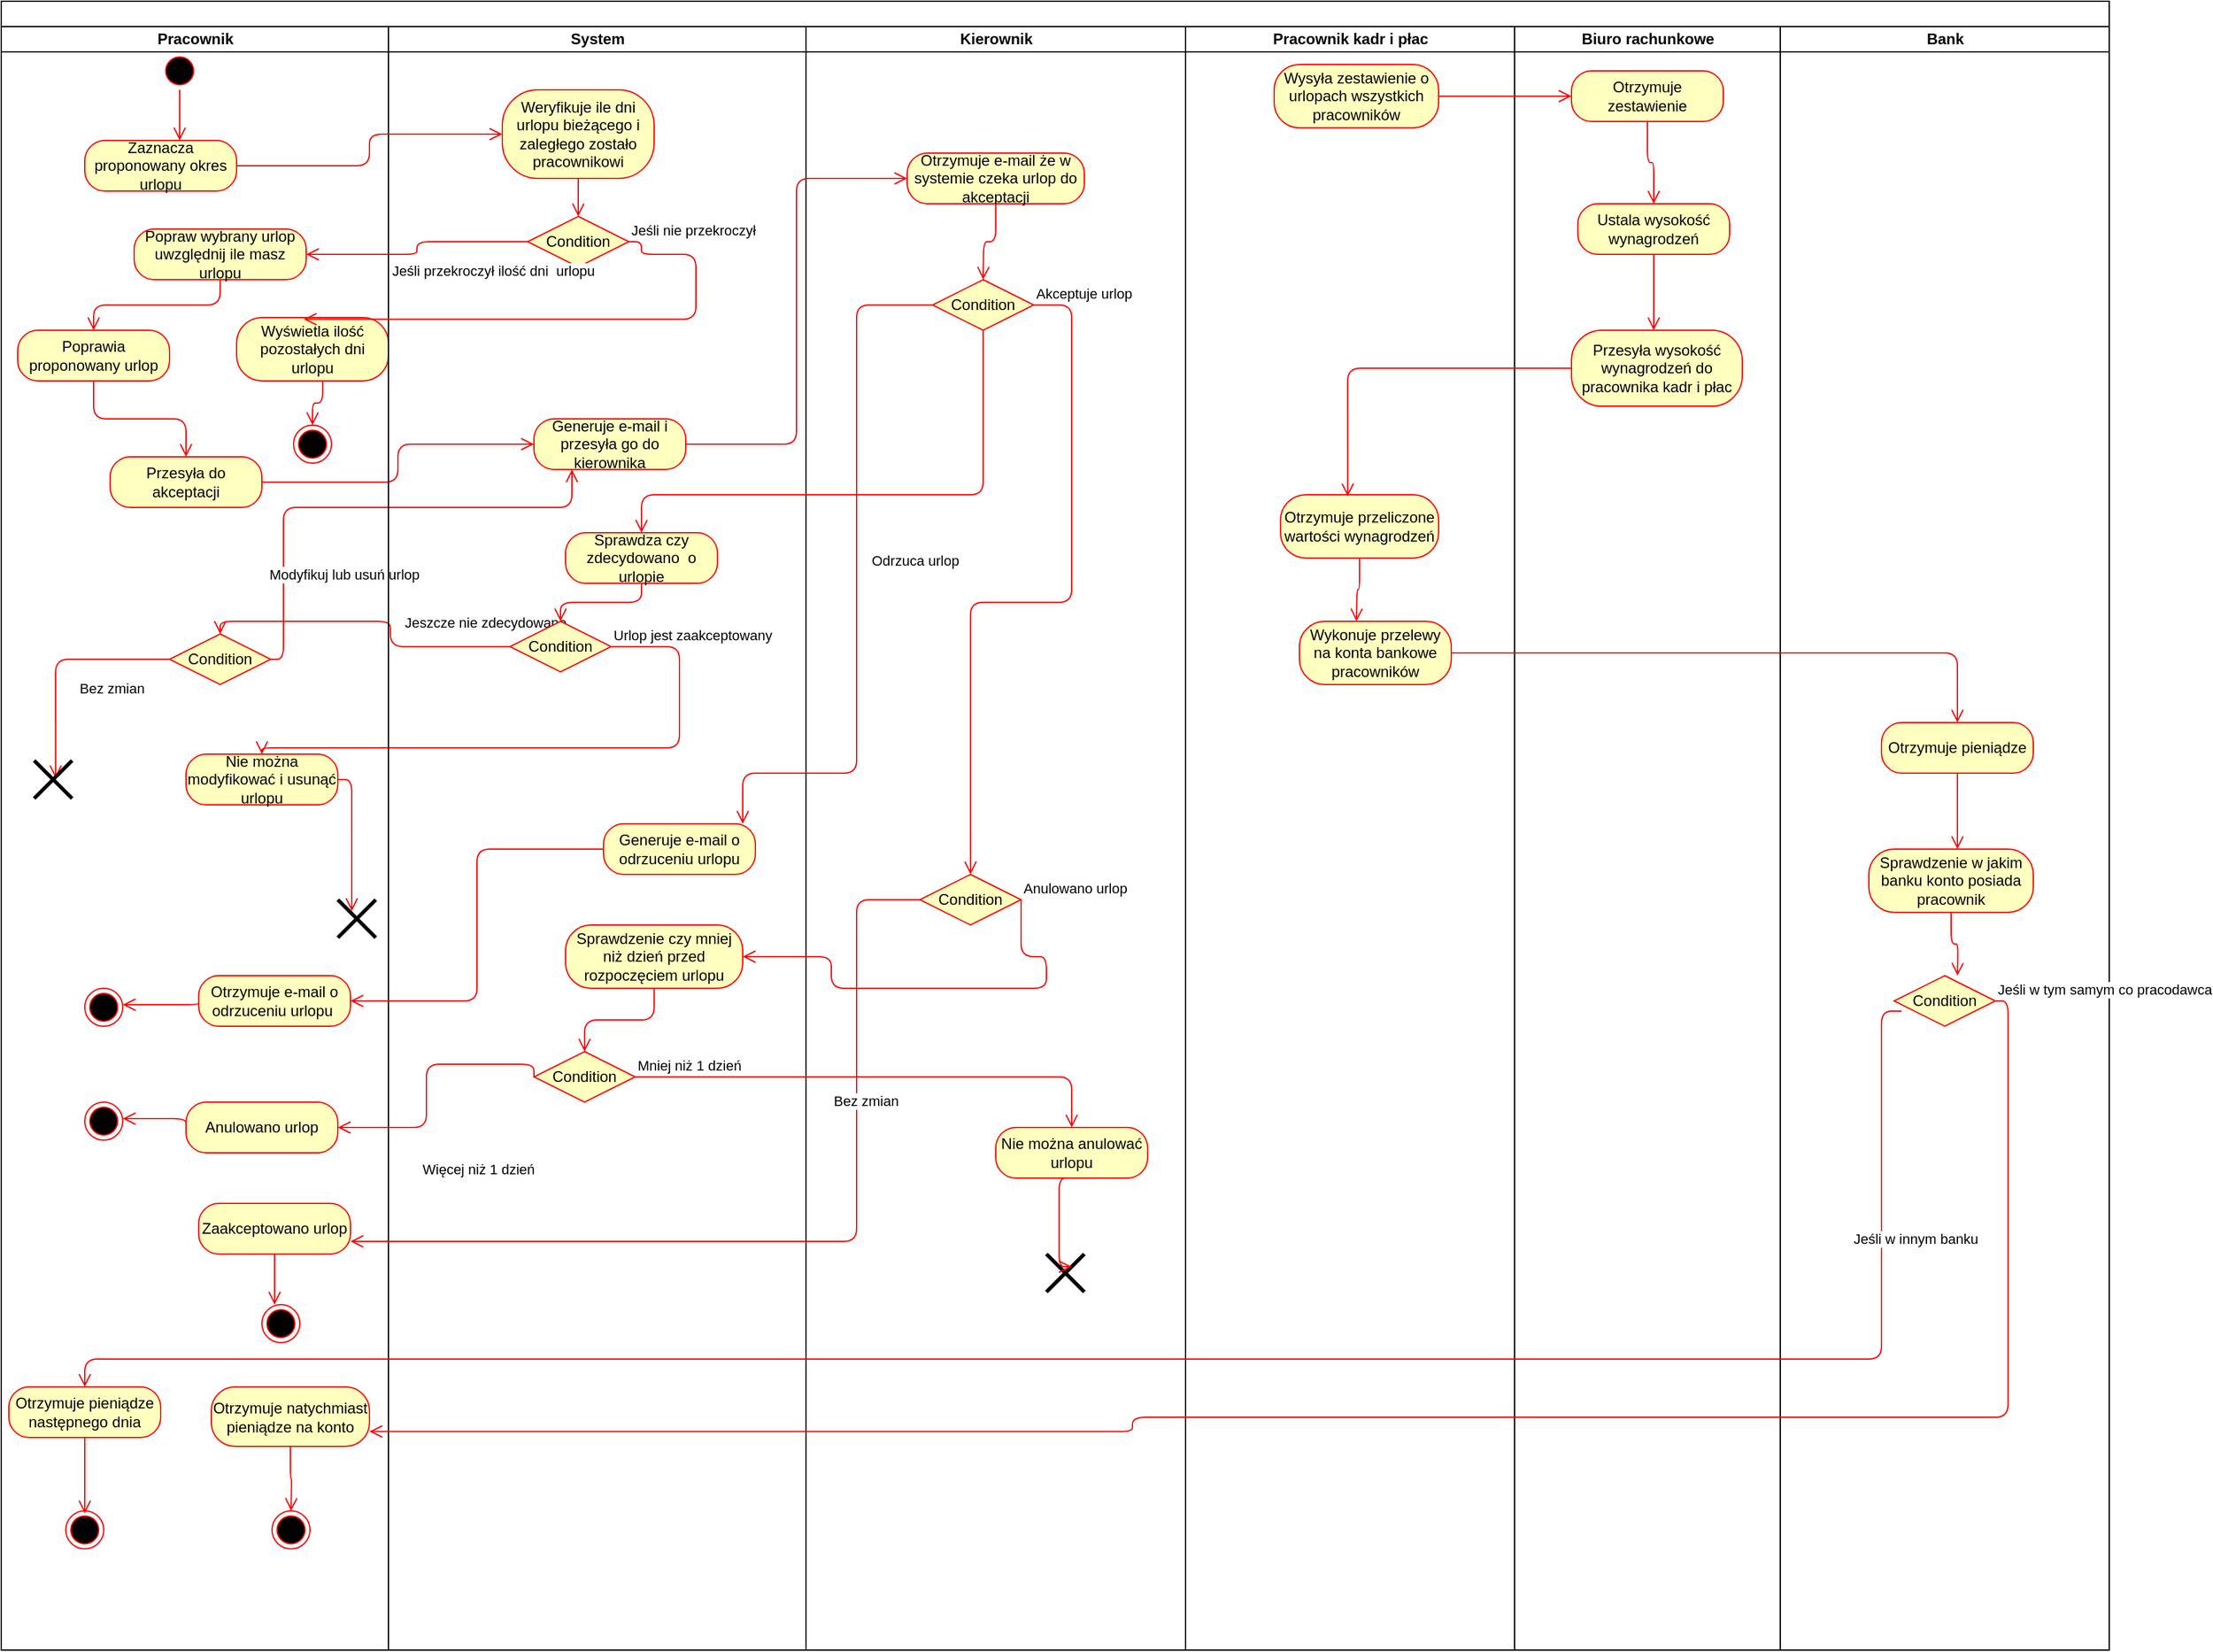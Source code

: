 <mxfile version="24.7.7">
  <diagram id="PRBE9610Lkf8FKur8NPu" name="Strona-1">
    <mxGraphModel dx="2117" dy="522" grid="1" gridSize="10" guides="1" tooltips="1" connect="1" arrows="1" fold="1" page="1" pageScale="1" pageWidth="827" pageHeight="1169" math="0" shadow="0">
      <root>
        <mxCell id="0" />
        <mxCell id="1" parent="0" />
        <mxCell id="0fWZHqDm3kcnZc1s7iYu-1" value="" style="swimlane;html=1;childLayout=stackLayout;resizeParent=1;resizeParentMax=0;startSize=20;" parent="1" vertex="1">
          <mxGeometry x="-276" y="27" width="1666" height="1303" as="geometry" />
        </mxCell>
        <mxCell id="0fWZHqDm3kcnZc1s7iYu-12" value="" style="edgeStyle=orthogonalEdgeStyle;html=1;verticalAlign=bottom;endArrow=open;endSize=8;strokeColor=#ff0000;" parent="0fWZHqDm3kcnZc1s7iYu-1" source="0fWZHqDm3kcnZc1s7iYu-11" target="0fWZHqDm3kcnZc1s7iYu-15" edge="1">
          <mxGeometry relative="1" as="geometry">
            <mxPoint x="146" y="440" as="targetPoint" />
          </mxGeometry>
        </mxCell>
        <mxCell id="0fWZHqDm3kcnZc1s7iYu-26" value="Jeszcze nie zdecydowano " style="edgeStyle=orthogonalEdgeStyle;html=1;align=left;verticalAlign=bottom;endArrow=open;endSize=8;strokeColor=#ff0000;exitX=0;exitY=0.5;exitDx=0;exitDy=0;entryX=0.5;entryY=0;entryDx=0;entryDy=0;" parent="0fWZHqDm3kcnZc1s7iYu-1" source="0fWZHqDm3kcnZc1s7iYu-20" target="0fWZHqDm3kcnZc1s7iYu-17" edge="1">
          <mxGeometry x="-0.193" y="-8" relative="1" as="geometry">
            <mxPoint x="376" y="500" as="targetPoint" />
            <mxPoint x="426" y="600" as="sourcePoint" />
            <mxPoint x="1" as="offset" />
          </mxGeometry>
        </mxCell>
        <mxCell id="0fWZHqDm3kcnZc1s7iYu-21" value="Urlop jest zaakceptowany" style="edgeStyle=orthogonalEdgeStyle;html=1;align=left;verticalAlign=bottom;endArrow=open;endSize=8;strokeColor=#ff0000;" parent="0fWZHqDm3kcnZc1s7iYu-1" source="0fWZHqDm3kcnZc1s7iYu-20" target="0fWZHqDm3kcnZc1s7iYu-28" edge="1">
          <mxGeometry x="-1" relative="1" as="geometry">
            <mxPoint x="536" y="570" as="targetPoint" />
            <Array as="points">
              <mxPoint x="536" y="510" />
              <mxPoint x="536" y="590" />
              <mxPoint x="206" y="590" />
            </Array>
          </mxGeometry>
        </mxCell>
        <mxCell id="0fWZHqDm3kcnZc1s7iYu-27" value="Modyfikuj lub usuń urlop" style="edgeStyle=orthogonalEdgeStyle;html=1;align=left;verticalAlign=bottom;endArrow=open;endSize=8;strokeColor=#ff0000;exitX=1;exitY=0.5;exitDx=0;exitDy=0;entryX=0.25;entryY=1;entryDx=0;entryDy=0;" parent="0fWZHqDm3kcnZc1s7iYu-1" source="0fWZHqDm3kcnZc1s7iYu-17" target="0fWZHqDm3kcnZc1s7iYu-15" edge="1">
          <mxGeometry x="-0.646" y="13" relative="1" as="geometry">
            <mxPoint x="223" y="410" as="targetPoint" />
            <mxPoint x="496" y="570" as="sourcePoint" />
            <Array as="points">
              <mxPoint x="223" y="520" />
              <mxPoint x="223" y="400" />
              <mxPoint x="451" y="400" />
            </Array>
            <mxPoint as="offset" />
          </mxGeometry>
        </mxCell>
        <mxCell id="0fWZHqDm3kcnZc1s7iYu-4" value="Pracownik" style="swimlane;html=1;startSize=20;" parent="0fWZHqDm3kcnZc1s7iYu-1" vertex="1">
          <mxGeometry y="20" width="306" height="1283" as="geometry" />
        </mxCell>
        <mxCell id="0fWZHqDm3kcnZc1s7iYu-7" value="" style="ellipse;html=1;shape=startState;fillColor=#000000;strokeColor=#ff0000;" parent="0fWZHqDm3kcnZc1s7iYu-4" vertex="1">
          <mxGeometry x="126" y="20" width="30" height="30" as="geometry" />
        </mxCell>
        <mxCell id="0fWZHqDm3kcnZc1s7iYu-8" value="" style="edgeStyle=orthogonalEdgeStyle;html=1;verticalAlign=bottom;endArrow=open;endSize=8;strokeColor=#ff0000;" parent="0fWZHqDm3kcnZc1s7iYu-4" source="0fWZHqDm3kcnZc1s7iYu-7" edge="1">
          <mxGeometry relative="1" as="geometry">
            <mxPoint x="141" y="90" as="targetPoint" />
          </mxGeometry>
        </mxCell>
        <mxCell id="0fWZHqDm3kcnZc1s7iYu-9" value="Zaznacza proponowany okres urlopu" style="rounded=1;whiteSpace=wrap;html=1;arcSize=40;fontColor=#000000;fillColor=#ffffc0;strokeColor=#ff0000;" parent="0fWZHqDm3kcnZc1s7iYu-4" vertex="1">
          <mxGeometry x="66" y="90" width="120" height="40" as="geometry" />
        </mxCell>
        <mxCell id="0fWZHqDm3kcnZc1s7iYu-11" value="Przesyła do akceptacji" style="rounded=1;whiteSpace=wrap;html=1;arcSize=40;fontColor=#000000;fillColor=#ffffc0;strokeColor=#ff0000;" parent="0fWZHqDm3kcnZc1s7iYu-4" vertex="1">
          <mxGeometry x="86" y="340" width="120" height="40" as="geometry" />
        </mxCell>
        <mxCell id="0fWZHqDm3kcnZc1s7iYu-17" value="Condition" style="rhombus;whiteSpace=wrap;html=1;fillColor=#ffffc0;strokeColor=#ff0000;" parent="0fWZHqDm3kcnZc1s7iYu-4" vertex="1">
          <mxGeometry x="133" y="480" width="80" height="40" as="geometry" />
        </mxCell>
        <mxCell id="0fWZHqDm3kcnZc1s7iYu-19" value="Bez zmian" style="edgeStyle=orthogonalEdgeStyle;html=1;align=left;verticalAlign=top;endArrow=open;endSize=8;strokeColor=#ff0000;exitX=0;exitY=0.5;exitDx=0;exitDy=0;entryX=0.567;entryY=0.467;entryDx=0;entryDy=0;entryPerimeter=0;" parent="0fWZHqDm3kcnZc1s7iYu-4" source="0fWZHqDm3kcnZc1s7iYu-17" target="0fWZHqDm3kcnZc1s7iYu-31" edge="1">
          <mxGeometry x="-0.2" y="10" relative="1" as="geometry">
            <mxPoint x="36" y="580" as="targetPoint" />
            <mxPoint as="offset" />
          </mxGeometry>
        </mxCell>
        <mxCell id="0fWZHqDm3kcnZc1s7iYu-28" value="Nie można modyfikować i usunąć urlopu" style="rounded=1;whiteSpace=wrap;html=1;arcSize=40;fontColor=#000000;fillColor=#ffffc0;strokeColor=#ff0000;" parent="0fWZHqDm3kcnZc1s7iYu-4" vertex="1">
          <mxGeometry x="146" y="575" width="120" height="40" as="geometry" />
        </mxCell>
        <mxCell id="0fWZHqDm3kcnZc1s7iYu-30" value="" style="shape=umlDestroy;whiteSpace=wrap;html=1;strokeWidth=3;" parent="0fWZHqDm3kcnZc1s7iYu-4" vertex="1">
          <mxGeometry x="266" y="690" width="30" height="30" as="geometry" />
        </mxCell>
        <mxCell id="0fWZHqDm3kcnZc1s7iYu-29" value="" style="edgeStyle=orthogonalEdgeStyle;html=1;verticalAlign=bottom;endArrow=open;endSize=8;strokeColor=#ff0000;exitX=1;exitY=0.5;exitDx=0;exitDy=0;entryX=0.367;entryY=0.3;entryDx=0;entryDy=0;entryPerimeter=0;" parent="0fWZHqDm3kcnZc1s7iYu-4" source="0fWZHqDm3kcnZc1s7iYu-28" target="0fWZHqDm3kcnZc1s7iYu-30" edge="1">
          <mxGeometry relative="1" as="geometry">
            <mxPoint x="276" y="680" as="targetPoint" />
          </mxGeometry>
        </mxCell>
        <mxCell id="0fWZHqDm3kcnZc1s7iYu-31" value="" style="shape=umlDestroy;whiteSpace=wrap;html=1;strokeWidth=3;" parent="0fWZHqDm3kcnZc1s7iYu-4" vertex="1">
          <mxGeometry x="26" y="580" width="30" height="30" as="geometry" />
        </mxCell>
        <mxCell id="0fWZHqDm3kcnZc1s7iYu-37" value="&lt;div&gt;Popraw wybrany urlop uwzględnij ile masz urlopu&lt;br&gt;&lt;/div&gt;" style="rounded=1;whiteSpace=wrap;html=1;arcSize=40;fontColor=#000000;fillColor=#ffffc0;strokeColor=#ff0000;" parent="0fWZHqDm3kcnZc1s7iYu-4" vertex="1">
          <mxGeometry x="105" y="160" width="136" height="40" as="geometry" />
        </mxCell>
        <mxCell id="0fWZHqDm3kcnZc1s7iYu-38" value="" style="edgeStyle=orthogonalEdgeStyle;html=1;verticalAlign=bottom;endArrow=open;endSize=8;strokeColor=#ff0000;" parent="0fWZHqDm3kcnZc1s7iYu-4" source="0fWZHqDm3kcnZc1s7iYu-37" target="0fWZHqDm3kcnZc1s7iYu-39" edge="1">
          <mxGeometry relative="1" as="geometry">
            <mxPoint x="156" y="220" as="targetPoint" />
            <Array as="points" />
          </mxGeometry>
        </mxCell>
        <mxCell id="0fWZHqDm3kcnZc1s7iYu-39" value="Poprawia proponowany urlop" style="rounded=1;whiteSpace=wrap;html=1;arcSize=40;fontColor=#000000;fillColor=#ffffc0;strokeColor=#ff0000;" parent="0fWZHqDm3kcnZc1s7iYu-4" vertex="1">
          <mxGeometry x="13" y="240" width="120" height="40" as="geometry" />
        </mxCell>
        <mxCell id="0fWZHqDm3kcnZc1s7iYu-40" value="" style="edgeStyle=orthogonalEdgeStyle;html=1;verticalAlign=bottom;endArrow=open;endSize=8;strokeColor=#ff0000;" parent="0fWZHqDm3kcnZc1s7iYu-4" source="0fWZHqDm3kcnZc1s7iYu-39" target="0fWZHqDm3kcnZc1s7iYu-11" edge="1">
          <mxGeometry relative="1" as="geometry">
            <mxPoint x="193" y="370" as="targetPoint" />
          </mxGeometry>
        </mxCell>
        <mxCell id="0fWZHqDm3kcnZc1s7iYu-43" value="Wyświetla ilość pozostałych dni urlopu" style="rounded=1;whiteSpace=wrap;html=1;arcSize=40;fontColor=#000000;fillColor=#ffffc0;strokeColor=#ff0000;" parent="0fWZHqDm3kcnZc1s7iYu-4" vertex="1">
          <mxGeometry x="186" y="230" width="120" height="50" as="geometry" />
        </mxCell>
        <mxCell id="0fWZHqDm3kcnZc1s7iYu-45" value="" style="ellipse;html=1;shape=endState;fillColor=#000000;strokeColor=#ff0000;" parent="0fWZHqDm3kcnZc1s7iYu-4" vertex="1">
          <mxGeometry x="231" y="315" width="30" height="30" as="geometry" />
        </mxCell>
        <mxCell id="0fWZHqDm3kcnZc1s7iYu-47" value="" style="edgeStyle=orthogonalEdgeStyle;html=1;verticalAlign=bottom;endArrow=open;endSize=8;strokeColor=#ff0000;exitX=0.567;exitY=1;exitDx=0;exitDy=0;exitPerimeter=0;" parent="0fWZHqDm3kcnZc1s7iYu-4" source="0fWZHqDm3kcnZc1s7iYu-43" target="0fWZHqDm3kcnZc1s7iYu-45" edge="1">
          <mxGeometry relative="1" as="geometry">
            <mxPoint x="151" y="100" as="targetPoint" />
            <mxPoint x="151" y="60" as="sourcePoint" />
          </mxGeometry>
        </mxCell>
        <mxCell id="0fWZHqDm3kcnZc1s7iYu-57" value="Otrzymuje e-mail o odrzuceniu urlopu&amp;nbsp; " style="rounded=1;whiteSpace=wrap;html=1;arcSize=40;fontColor=#000000;fillColor=#ffffc0;strokeColor=#ff0000;" parent="0fWZHqDm3kcnZc1s7iYu-4" vertex="1">
          <mxGeometry x="156" y="750" width="120" height="40" as="geometry" />
        </mxCell>
        <mxCell id="EO6jBVs2s-Wqm0ateVeM-5" value="Anulowano urlop" style="rounded=1;whiteSpace=wrap;html=1;arcSize=40;fontColor=#000000;fillColor=#ffffc0;strokeColor=#ff0000;" parent="0fWZHqDm3kcnZc1s7iYu-4" vertex="1">
          <mxGeometry x="146" y="850" width="120" height="40" as="geometry" />
        </mxCell>
        <mxCell id="EO6jBVs2s-Wqm0ateVeM-6" value="Zaakceptowano urlop" style="rounded=1;whiteSpace=wrap;html=1;arcSize=40;fontColor=#000000;fillColor=#ffffc0;strokeColor=#ff0000;" parent="0fWZHqDm3kcnZc1s7iYu-4" vertex="1">
          <mxGeometry x="156" y="930" width="120" height="40" as="geometry" />
        </mxCell>
        <mxCell id="EO6jBVs2s-Wqm0ateVeM-7" value="" style="edgeStyle=orthogonalEdgeStyle;html=1;verticalAlign=bottom;endArrow=open;endSize=8;strokeColor=#ff0000;" parent="0fWZHqDm3kcnZc1s7iYu-4" source="EO6jBVs2s-Wqm0ateVeM-6" edge="1">
          <mxGeometry relative="1" as="geometry">
            <mxPoint x="216" y="1010" as="targetPoint" />
            <Array as="points">
              <mxPoint x="216" y="990" />
              <mxPoint x="216" y="990" />
            </Array>
          </mxGeometry>
        </mxCell>
        <mxCell id="EO6jBVs2s-Wqm0ateVeM-11" value="" style="ellipse;html=1;shape=endState;fillColor=#000000;strokeColor=#ff0000;" parent="0fWZHqDm3kcnZc1s7iYu-4" vertex="1">
          <mxGeometry x="66" y="760" width="30" height="30" as="geometry" />
        </mxCell>
        <mxCell id="EO6jBVs2s-Wqm0ateVeM-13" value="" style="ellipse;html=1;shape=endState;fillColor=#000000;strokeColor=#ff0000;" parent="0fWZHqDm3kcnZc1s7iYu-4" vertex="1">
          <mxGeometry x="66" y="850" width="30" height="30" as="geometry" />
        </mxCell>
        <mxCell id="EO6jBVs2s-Wqm0ateVeM-14" value="" style="ellipse;html=1;shape=endState;fillColor=#000000;strokeColor=#ff0000;" parent="0fWZHqDm3kcnZc1s7iYu-4" vertex="1">
          <mxGeometry x="206" y="1010" width="30" height="30" as="geometry" />
        </mxCell>
        <mxCell id="EO6jBVs2s-Wqm0ateVeM-37" value="Otrzymuje natychmiast pieniądze na konto" style="rounded=1;whiteSpace=wrap;html=1;arcSize=40;fontColor=#000000;fillColor=#ffffc0;strokeColor=#ff0000;" parent="0fWZHqDm3kcnZc1s7iYu-4" vertex="1">
          <mxGeometry x="166" y="1075" width="125" height="47" as="geometry" />
        </mxCell>
        <mxCell id="EO6jBVs2s-Wqm0ateVeM-38" value="" style="edgeStyle=orthogonalEdgeStyle;html=1;verticalAlign=bottom;endArrow=open;endSize=8;strokeColor=#ff0000;" parent="0fWZHqDm3kcnZc1s7iYu-4" source="EO6jBVs2s-Wqm0ateVeM-37" edge="1">
          <mxGeometry relative="1" as="geometry">
            <mxPoint x="229" y="1173" as="targetPoint" />
          </mxGeometry>
        </mxCell>
        <mxCell id="EO6jBVs2s-Wqm0ateVeM-39" value="Otrzymuje pieniądze następnego dnia" style="rounded=1;whiteSpace=wrap;html=1;arcSize=40;fontColor=#000000;fillColor=#ffffc0;strokeColor=#ff0000;" parent="0fWZHqDm3kcnZc1s7iYu-4" vertex="1">
          <mxGeometry x="6" y="1075" width="120" height="40" as="geometry" />
        </mxCell>
        <mxCell id="EO6jBVs2s-Wqm0ateVeM-40" value="" style="edgeStyle=orthogonalEdgeStyle;html=1;verticalAlign=bottom;endArrow=open;endSize=8;strokeColor=#ff0000;" parent="0fWZHqDm3kcnZc1s7iYu-4" source="EO6jBVs2s-Wqm0ateVeM-39" edge="1">
          <mxGeometry relative="1" as="geometry">
            <mxPoint x="66" y="1175" as="targetPoint" />
          </mxGeometry>
        </mxCell>
        <mxCell id="EO6jBVs2s-Wqm0ateVeM-41" value="" style="ellipse;html=1;shape=endState;fillColor=#000000;strokeColor=#ff0000;" parent="0fWZHqDm3kcnZc1s7iYu-4" vertex="1">
          <mxGeometry x="214" y="1173" width="30" height="30" as="geometry" />
        </mxCell>
        <mxCell id="EO6jBVs2s-Wqm0ateVeM-42" value="" style="ellipse;html=1;shape=endState;fillColor=#000000;strokeColor=#ff0000;" parent="0fWZHqDm3kcnZc1s7iYu-4" vertex="1">
          <mxGeometry x="51" y="1173" width="30" height="30" as="geometry" />
        </mxCell>
        <mxCell id="0fWZHqDm3kcnZc1s7iYu-2" value="System" style="swimlane;html=1;startSize=20;" parent="0fWZHqDm3kcnZc1s7iYu-1" vertex="1">
          <mxGeometry x="306" y="20" width="330" height="1283" as="geometry" />
        </mxCell>
        <mxCell id="0fWZHqDm3kcnZc1s7iYu-15" value="Generuje e-mail i przesyła go do kierownika" style="rounded=1;whiteSpace=wrap;html=1;arcSize=40;fontColor=#000000;fillColor=#ffffc0;strokeColor=#ff0000;" parent="0fWZHqDm3kcnZc1s7iYu-2" vertex="1">
          <mxGeometry x="115" y="310" width="120" height="40" as="geometry" />
        </mxCell>
        <mxCell id="0fWZHqDm3kcnZc1s7iYu-20" value="Condition" style="rhombus;whiteSpace=wrap;html=1;fillColor=#ffffc0;strokeColor=#ff0000;" parent="0fWZHqDm3kcnZc1s7iYu-2" vertex="1">
          <mxGeometry x="96" y="470" width="80" height="40" as="geometry" />
        </mxCell>
        <mxCell id="0fWZHqDm3kcnZc1s7iYu-24" value="Sprawdza czy zdecydowano&amp;nbsp; o urlopie" style="rounded=1;whiteSpace=wrap;html=1;arcSize=40;fontColor=#000000;fillColor=#ffffc0;strokeColor=#ff0000;" parent="0fWZHqDm3kcnZc1s7iYu-2" vertex="1">
          <mxGeometry x="140" y="400" width="120" height="40" as="geometry" />
        </mxCell>
        <mxCell id="0fWZHqDm3kcnZc1s7iYu-25" value="" style="edgeStyle=orthogonalEdgeStyle;html=1;verticalAlign=bottom;endArrow=open;endSize=8;strokeColor=#ff0000;entryX=0.5;entryY=0;entryDx=0;entryDy=0;" parent="0fWZHqDm3kcnZc1s7iYu-2" source="0fWZHqDm3kcnZc1s7iYu-24" target="0fWZHqDm3kcnZc1s7iYu-20" edge="1">
          <mxGeometry relative="1" as="geometry">
            <mxPoint x="196" y="470" as="targetPoint" />
            <Array as="points" />
          </mxGeometry>
        </mxCell>
        <mxCell id="0fWZHqDm3kcnZc1s7iYu-32" value="Weryfikuje ile dni urlopu bieżącego i zaległego zostało pracownikowi " style="rounded=1;whiteSpace=wrap;html=1;arcSize=40;fontColor=#000000;fillColor=#ffffc0;strokeColor=#ff0000;" parent="0fWZHqDm3kcnZc1s7iYu-2" vertex="1">
          <mxGeometry x="90" y="50" width="120" height="70" as="geometry" />
        </mxCell>
        <mxCell id="0fWZHqDm3kcnZc1s7iYu-33" value="" style="edgeStyle=orthogonalEdgeStyle;html=1;verticalAlign=bottom;endArrow=open;endSize=8;strokeColor=#ff0000;" parent="0fWZHqDm3kcnZc1s7iYu-2" source="0fWZHqDm3kcnZc1s7iYu-32" edge="1">
          <mxGeometry relative="1" as="geometry">
            <mxPoint x="150" y="150" as="targetPoint" />
          </mxGeometry>
        </mxCell>
        <mxCell id="0fWZHqDm3kcnZc1s7iYu-34" value="Condition" style="rhombus;whiteSpace=wrap;html=1;fillColor=#ffffc0;strokeColor=#ff0000;" parent="0fWZHqDm3kcnZc1s7iYu-2" vertex="1">
          <mxGeometry x="110" y="150" width="80" height="40" as="geometry" />
        </mxCell>
        <mxCell id="0fWZHqDm3kcnZc1s7iYu-55" value="Generuje e-mail o odrzuceniu urlopu" style="rounded=1;whiteSpace=wrap;html=1;arcSize=40;fontColor=#000000;fillColor=#ffffc0;strokeColor=#ff0000;" parent="0fWZHqDm3kcnZc1s7iYu-2" vertex="1">
          <mxGeometry x="170" y="630" width="120" height="40" as="geometry" />
        </mxCell>
        <mxCell id="0fWZHqDm3kcnZc1s7iYu-62" value="Condition" style="rhombus;whiteSpace=wrap;html=1;fillColor=#ffffc0;strokeColor=#ff0000;" parent="0fWZHqDm3kcnZc1s7iYu-2" vertex="1">
          <mxGeometry x="115" y="810" width="80" height="40" as="geometry" />
        </mxCell>
        <mxCell id="EO6jBVs2s-Wqm0ateVeM-1" value="Sprawdzenie czy mniej niż dzień przed rozpoczęciem urlopu" style="rounded=1;whiteSpace=wrap;html=1;arcSize=40;fontColor=#000000;fillColor=#ffffc0;strokeColor=#ff0000;" parent="0fWZHqDm3kcnZc1s7iYu-2" vertex="1">
          <mxGeometry x="140" y="710" width="140" height="50" as="geometry" />
        </mxCell>
        <mxCell id="EO6jBVs2s-Wqm0ateVeM-2" value="" style="edgeStyle=orthogonalEdgeStyle;html=1;verticalAlign=bottom;endArrow=open;endSize=8;strokeColor=#ff0000;entryX=0.5;entryY=0;entryDx=0;entryDy=0;" parent="0fWZHqDm3kcnZc1s7iYu-2" source="EO6jBVs2s-Wqm0ateVeM-1" target="0fWZHqDm3kcnZc1s7iYu-62" edge="1">
          <mxGeometry relative="1" as="geometry">
            <mxPoint x="200" y="820" as="targetPoint" />
          </mxGeometry>
        </mxCell>
        <mxCell id="0fWZHqDm3kcnZc1s7iYu-3" value="Kierownik" style="swimlane;html=1;startSize=20;" parent="0fWZHqDm3kcnZc1s7iYu-1" vertex="1">
          <mxGeometry x="636" y="20" width="300" height="1283" as="geometry" />
        </mxCell>
        <mxCell id="0fWZHqDm3kcnZc1s7iYu-13" value="Otrzymuje e-mail że w systemie czeka urlop do akceptacji" style="rounded=1;whiteSpace=wrap;html=1;arcSize=40;fontColor=#000000;fillColor=#ffffc0;strokeColor=#ff0000;" parent="0fWZHqDm3kcnZc1s7iYu-3" vertex="1">
          <mxGeometry x="80" y="100" width="140" height="40" as="geometry" />
        </mxCell>
        <mxCell id="0fWZHqDm3kcnZc1s7iYu-14" value="" style="edgeStyle=orthogonalEdgeStyle;html=1;verticalAlign=bottom;endArrow=open;endSize=8;strokeColor=#ff0000;" parent="0fWZHqDm3kcnZc1s7iYu-3" source="0fWZHqDm3kcnZc1s7iYu-13" edge="1">
          <mxGeometry relative="1" as="geometry">
            <mxPoint x="140" y="200" as="targetPoint" />
          </mxGeometry>
        </mxCell>
        <mxCell id="0fWZHqDm3kcnZc1s7iYu-51" value="Condition" style="rhombus;whiteSpace=wrap;html=1;fillColor=#ffffc0;strokeColor=#ff0000;" parent="0fWZHqDm3kcnZc1s7iYu-3" vertex="1">
          <mxGeometry x="100" y="200" width="80" height="40" as="geometry" />
        </mxCell>
        <mxCell id="0fWZHqDm3kcnZc1s7iYu-52" value="Akceptuje urlop" style="edgeStyle=orthogonalEdgeStyle;html=1;align=left;verticalAlign=bottom;endArrow=open;endSize=8;strokeColor=#ff0000;" parent="0fWZHqDm3kcnZc1s7iYu-3" source="0fWZHqDm3kcnZc1s7iYu-51" target="0fWZHqDm3kcnZc1s7iYu-59" edge="1">
          <mxGeometry x="-1" relative="1" as="geometry">
            <mxPoint x="280" y="220" as="targetPoint" />
            <Array as="points">
              <mxPoint x="210" y="220" />
              <mxPoint x="210" y="455" />
              <mxPoint x="130" y="455" />
            </Array>
          </mxGeometry>
        </mxCell>
        <mxCell id="0fWZHqDm3kcnZc1s7iYu-53" value="Odrzuca urlop" style="edgeStyle=orthogonalEdgeStyle;html=1;align=left;verticalAlign=top;endArrow=open;endSize=8;strokeColor=#ff0000;exitX=0;exitY=0.5;exitDx=0;exitDy=0;" parent="0fWZHqDm3kcnZc1s7iYu-3" source="0fWZHqDm3kcnZc1s7iYu-51" edge="1">
          <mxGeometry x="-0.111" y="10" relative="1" as="geometry">
            <mxPoint x="-50" y="630" as="targetPoint" />
            <Array as="points">
              <mxPoint x="40" y="220" />
              <mxPoint x="40" y="590" />
              <mxPoint x="-50" y="590" />
            </Array>
            <mxPoint as="offset" />
          </mxGeometry>
        </mxCell>
        <mxCell id="0fWZHqDm3kcnZc1s7iYu-59" value="Condition" style="rhombus;whiteSpace=wrap;html=1;fillColor=#ffffc0;strokeColor=#ff0000;" parent="0fWZHqDm3kcnZc1s7iYu-3" vertex="1">
          <mxGeometry x="90" y="670" width="80" height="40" as="geometry" />
        </mxCell>
        <mxCell id="EO6jBVs2s-Wqm0ateVeM-3" value="Nie można anulować urlopu" style="rounded=1;whiteSpace=wrap;html=1;arcSize=40;fontColor=#000000;fillColor=#ffffc0;strokeColor=#ff0000;" parent="0fWZHqDm3kcnZc1s7iYu-3" vertex="1">
          <mxGeometry x="150" y="870" width="120" height="40" as="geometry" />
        </mxCell>
        <mxCell id="EO6jBVs2s-Wqm0ateVeM-9" value="" style="shape=umlDestroy;whiteSpace=wrap;html=1;strokeWidth=3;" parent="0fWZHqDm3kcnZc1s7iYu-3" vertex="1">
          <mxGeometry x="190" y="970" width="30" height="30" as="geometry" />
        </mxCell>
        <mxCell id="EO6jBVs2s-Wqm0ateVeM-8" value="" style="edgeStyle=orthogonalEdgeStyle;html=1;verticalAlign=bottom;endArrow=open;endSize=8;strokeColor=#ff0000;exitX=0.5;exitY=1;exitDx=0;exitDy=0;" parent="0fWZHqDm3kcnZc1s7iYu-3" source="EO6jBVs2s-Wqm0ateVeM-3" edge="1">
          <mxGeometry relative="1" as="geometry">
            <mxPoint x="210" y="980" as="targetPoint" />
            <mxPoint x="-410" y="980" as="sourcePoint" />
            <Array as="points">
              <mxPoint x="200" y="910" />
              <mxPoint x="200" y="980" />
            </Array>
          </mxGeometry>
        </mxCell>
        <mxCell id="0fWZHqDm3kcnZc1s7iYu-5" value="Pracownik kadr i płac" style="swimlane;html=1;startSize=20;" parent="0fWZHqDm3kcnZc1s7iYu-1" vertex="1">
          <mxGeometry x="936" y="20" width="260" height="1283" as="geometry" />
        </mxCell>
        <mxCell id="EO6jBVs2s-Wqm0ateVeM-15" value="Wysyła zestawienie o urlopach wszystkich pracowników" style="rounded=1;whiteSpace=wrap;html=1;arcSize=40;fontColor=#000000;fillColor=#ffffc0;strokeColor=#ff0000;" parent="0fWZHqDm3kcnZc1s7iYu-5" vertex="1">
          <mxGeometry x="70" y="30" width="130" height="50" as="geometry" />
        </mxCell>
        <mxCell id="EO6jBVs2s-Wqm0ateVeM-26" value="Otrzymuje przeliczone wartości wynagrodzeń" style="rounded=1;whiteSpace=wrap;html=1;arcSize=40;fontColor=#000000;fillColor=#ffffc0;strokeColor=#ff0000;" parent="0fWZHqDm3kcnZc1s7iYu-5" vertex="1">
          <mxGeometry x="75" y="370" width="125" height="50" as="geometry" />
        </mxCell>
        <mxCell id="EO6jBVs2s-Wqm0ateVeM-27" value="" style="edgeStyle=orthogonalEdgeStyle;html=1;verticalAlign=bottom;endArrow=open;endSize=8;strokeColor=#ff0000;" parent="0fWZHqDm3kcnZc1s7iYu-5" source="EO6jBVs2s-Wqm0ateVeM-26" edge="1">
          <mxGeometry relative="1" as="geometry">
            <mxPoint x="135" y="470" as="targetPoint" />
          </mxGeometry>
        </mxCell>
        <mxCell id="EO6jBVs2s-Wqm0ateVeM-28" value="Wykonuje przelewy na konta bankowe pracowników" style="rounded=1;whiteSpace=wrap;html=1;arcSize=40;fontColor=#000000;fillColor=#ffffc0;strokeColor=#ff0000;" parent="0fWZHqDm3kcnZc1s7iYu-5" vertex="1">
          <mxGeometry x="90" y="470" width="120" height="50" as="geometry" />
        </mxCell>
        <mxCell id="0fWZHqDm3kcnZc1s7iYu-6" value="Biuro rachunkowe " style="swimlane;html=1;startSize=20;" parent="0fWZHqDm3kcnZc1s7iYu-1" vertex="1">
          <mxGeometry x="1196" y="20" width="210" height="1283" as="geometry" />
        </mxCell>
        <mxCell id="EO6jBVs2s-Wqm0ateVeM-20" value="Otrzymuje zestawienie" style="rounded=1;whiteSpace=wrap;html=1;arcSize=40;fontColor=#000000;fillColor=#ffffc0;strokeColor=#ff0000;" parent="0fWZHqDm3kcnZc1s7iYu-6" vertex="1">
          <mxGeometry x="45" y="35" width="120" height="40" as="geometry" />
        </mxCell>
        <mxCell id="EO6jBVs2s-Wqm0ateVeM-21" value="" style="edgeStyle=orthogonalEdgeStyle;html=1;verticalAlign=bottom;endArrow=open;endSize=8;strokeColor=#ff0000;entryX=0.5;entryY=0;entryDx=0;entryDy=0;" parent="0fWZHqDm3kcnZc1s7iYu-6" source="EO6jBVs2s-Wqm0ateVeM-20" target="EO6jBVs2s-Wqm0ateVeM-22" edge="1">
          <mxGeometry relative="1" as="geometry">
            <mxPoint x="105" y="135" as="targetPoint" />
          </mxGeometry>
        </mxCell>
        <mxCell id="EO6jBVs2s-Wqm0ateVeM-22" value="Ustala wysokość wynagrodzeń" style="rounded=1;whiteSpace=wrap;html=1;arcSize=40;fontColor=#000000;fillColor=#ffffc0;strokeColor=#ff0000;" parent="0fWZHqDm3kcnZc1s7iYu-6" vertex="1">
          <mxGeometry x="50" y="140" width="120" height="40" as="geometry" />
        </mxCell>
        <mxCell id="EO6jBVs2s-Wqm0ateVeM-23" value="" style="edgeStyle=orthogonalEdgeStyle;html=1;verticalAlign=bottom;endArrow=open;endSize=8;strokeColor=#ff0000;" parent="0fWZHqDm3kcnZc1s7iYu-6" source="EO6jBVs2s-Wqm0ateVeM-22" edge="1">
          <mxGeometry relative="1" as="geometry">
            <mxPoint x="110" y="240" as="targetPoint" />
          </mxGeometry>
        </mxCell>
        <mxCell id="EO6jBVs2s-Wqm0ateVeM-24" value="Przesyła wysokość wynagrodzeń do pracownika kadr i płac" style="rounded=1;whiteSpace=wrap;html=1;arcSize=40;fontColor=#000000;fillColor=#ffffc0;strokeColor=#ff0000;" parent="0fWZHqDm3kcnZc1s7iYu-6" vertex="1">
          <mxGeometry x="45" y="240" width="135" height="60" as="geometry" />
        </mxCell>
        <mxCell id="0fWZHqDm3kcnZc1s7iYu-16" value="" style="edgeStyle=orthogonalEdgeStyle;html=1;verticalAlign=bottom;endArrow=open;endSize=8;strokeColor=#ff0000;entryX=0;entryY=0.5;entryDx=0;entryDy=0;" parent="0fWZHqDm3kcnZc1s7iYu-1" source="0fWZHqDm3kcnZc1s7iYu-15" target="0fWZHqDm3kcnZc1s7iYu-13" edge="1">
          <mxGeometry relative="1" as="geometry">
            <mxPoint x="455" y="270" as="targetPoint" />
          </mxGeometry>
        </mxCell>
        <mxCell id="0fWZHqDm3kcnZc1s7iYu-10" value="" style="edgeStyle=orthogonalEdgeStyle;html=1;verticalAlign=bottom;endArrow=open;endSize=8;strokeColor=#ff0000;entryX=0;entryY=0.5;entryDx=0;entryDy=0;" parent="0fWZHqDm3kcnZc1s7iYu-1" source="0fWZHqDm3kcnZc1s7iYu-9" target="0fWZHqDm3kcnZc1s7iYu-32" edge="1">
          <mxGeometry relative="1" as="geometry">
            <mxPoint x="126" y="200" as="targetPoint" />
          </mxGeometry>
        </mxCell>
        <mxCell id="0fWZHqDm3kcnZc1s7iYu-36" value="Jeśli przekroczył ilość dni&amp;nbsp; urlopu" style="edgeStyle=orthogonalEdgeStyle;html=1;align=left;verticalAlign=top;endArrow=open;endSize=8;strokeColor=#ff0000;exitX=0;exitY=0.5;exitDx=0;exitDy=0;entryX=1;entryY=0.5;entryDx=0;entryDy=0;" parent="0fWZHqDm3kcnZc1s7iYu-1" source="0fWZHqDm3kcnZc1s7iYu-34" target="0fWZHqDm3kcnZc1s7iYu-37" edge="1">
          <mxGeometry x="0.294" relative="1" as="geometry">
            <mxPoint x="286" y="210" as="targetPoint" />
            <mxPoint as="offset" />
          </mxGeometry>
        </mxCell>
        <mxCell id="0fWZHqDm3kcnZc1s7iYu-35" value="Jeśli nie przekroczył" style="edgeStyle=orthogonalEdgeStyle;html=1;align=left;verticalAlign=bottom;endArrow=open;endSize=8;strokeColor=#ff0000;entryX=0.442;entryY=0.025;entryDx=0;entryDy=0;entryPerimeter=0;" parent="0fWZHqDm3kcnZc1s7iYu-1" source="0fWZHqDm3kcnZc1s7iYu-34" target="0fWZHqDm3kcnZc1s7iYu-43" edge="1">
          <mxGeometry x="-1" relative="1" as="geometry">
            <mxPoint x="546" y="190" as="targetPoint" />
            <Array as="points">
              <mxPoint x="506" y="190" />
              <mxPoint x="506" y="200" />
              <mxPoint x="549" y="200" />
            </Array>
          </mxGeometry>
        </mxCell>
        <mxCell id="0fWZHqDm3kcnZc1s7iYu-56" value="" style="edgeStyle=orthogonalEdgeStyle;html=1;verticalAlign=bottom;endArrow=open;endSize=8;strokeColor=#ff0000;entryX=1;entryY=0.5;entryDx=0;entryDy=0;" parent="0fWZHqDm3kcnZc1s7iYu-1" source="0fWZHqDm3kcnZc1s7iYu-55" target="0fWZHqDm3kcnZc1s7iYu-57" edge="1">
          <mxGeometry relative="1" as="geometry">
            <mxPoint x="536" y="750" as="targetPoint" />
          </mxGeometry>
        </mxCell>
        <mxCell id="0fWZHqDm3kcnZc1s7iYu-58" value="" style="edgeStyle=orthogonalEdgeStyle;html=1;verticalAlign=bottom;endArrow=open;endSize=8;strokeColor=#ff0000;exitX=0.5;exitY=1;exitDx=0;exitDy=0;entryX=0.5;entryY=0;entryDx=0;entryDy=0;" parent="0fWZHqDm3kcnZc1s7iYu-1" source="0fWZHqDm3kcnZc1s7iYu-51" target="0fWZHqDm3kcnZc1s7iYu-24" edge="1">
          <mxGeometry relative="1" as="geometry">
            <mxPoint x="216" y="870" as="targetPoint" />
            <Array as="points">
              <mxPoint x="776" y="390" />
              <mxPoint x="506" y="390" />
            </Array>
          </mxGeometry>
        </mxCell>
        <mxCell id="0fWZHqDm3kcnZc1s7iYu-60" value="Anulowano urlop" style="edgeStyle=orthogonalEdgeStyle;html=1;align=left;verticalAlign=bottom;endArrow=open;endSize=8;strokeColor=#ff0000;exitX=1;exitY=0.5;exitDx=0;exitDy=0;" parent="0fWZHqDm3kcnZc1s7iYu-1" source="0fWZHqDm3kcnZc1s7iYu-59" target="EO6jBVs2s-Wqm0ateVeM-1" edge="1">
          <mxGeometry x="-1" relative="1" as="geometry">
            <mxPoint x="906" y="710" as="targetPoint" />
            <Array as="points">
              <mxPoint x="806" y="755" />
              <mxPoint x="826" y="755" />
              <mxPoint x="826" y="780" />
              <mxPoint x="656" y="780" />
              <mxPoint x="656" y="755" />
            </Array>
          </mxGeometry>
        </mxCell>
        <mxCell id="0fWZHqDm3kcnZc1s7iYu-63" value="Mniej niż 1 dzień" style="edgeStyle=orthogonalEdgeStyle;html=1;align=left;verticalAlign=bottom;endArrow=open;endSize=8;strokeColor=#ff0000;entryX=0.5;entryY=0;entryDx=0;entryDy=0;" parent="0fWZHqDm3kcnZc1s7iYu-1" source="0fWZHqDm3kcnZc1s7iYu-62" target="EO6jBVs2s-Wqm0ateVeM-3" edge="1">
          <mxGeometry x="-1" relative="1" as="geometry">
            <mxPoint x="576" y="890" as="targetPoint" />
          </mxGeometry>
        </mxCell>
        <mxCell id="0fWZHqDm3kcnZc1s7iYu-64" value="Więcej niż 1 dzień" style="edgeStyle=orthogonalEdgeStyle;html=1;align=left;verticalAlign=top;endArrow=open;endSize=8;strokeColor=#ff0000;exitX=0;exitY=0.5;exitDx=0;exitDy=0;" parent="0fWZHqDm3kcnZc1s7iYu-1" source="0fWZHqDm3kcnZc1s7iYu-62" target="EO6jBVs2s-Wqm0ateVeM-5" edge="1">
          <mxGeometry x="0.394" y="20" relative="1" as="geometry">
            <mxPoint x="336" y="910" as="targetPoint" />
            <Array as="points">
              <mxPoint x="421" y="840" />
              <mxPoint x="336" y="840" />
            </Array>
            <mxPoint as="offset" />
          </mxGeometry>
        </mxCell>
        <mxCell id="0fWZHqDm3kcnZc1s7iYu-61" value="Bez zmian" style="edgeStyle=orthogonalEdgeStyle;html=1;align=left;verticalAlign=top;endArrow=open;endSize=8;strokeColor=#ff0000;exitX=0;exitY=0.5;exitDx=0;exitDy=0;entryX=1;entryY=0.75;entryDx=0;entryDy=0;" parent="0fWZHqDm3kcnZc1s7iYu-1" source="0fWZHqDm3kcnZc1s7iYu-59" target="EO6jBVs2s-Wqm0ateVeM-6" edge="1">
          <mxGeometry x="-0.455" y="-20" relative="1" as="geometry">
            <mxPoint x="286" y="960" as="targetPoint" />
            <Array as="points">
              <mxPoint x="676" y="710" />
              <mxPoint x="676" y="980" />
            </Array>
            <mxPoint as="offset" />
          </mxGeometry>
        </mxCell>
        <mxCell id="EO6jBVs2s-Wqm0ateVeM-17" value="Bank" style="swimlane;html=1;startSize=20;" parent="0fWZHqDm3kcnZc1s7iYu-1" vertex="1">
          <mxGeometry x="1406" y="20" width="260" height="1283" as="geometry" />
        </mxCell>
        <mxCell id="EO6jBVs2s-Wqm0ateVeM-30" value="Otrzymuje pieniądze " style="rounded=1;whiteSpace=wrap;html=1;arcSize=40;fontColor=#000000;fillColor=#ffffc0;strokeColor=#ff0000;" parent="EO6jBVs2s-Wqm0ateVeM-17" vertex="1">
          <mxGeometry x="80" y="550" width="120" height="40" as="geometry" />
        </mxCell>
        <mxCell id="EO6jBVs2s-Wqm0ateVeM-31" value="" style="edgeStyle=orthogonalEdgeStyle;html=1;verticalAlign=bottom;endArrow=open;endSize=8;strokeColor=#ff0000;" parent="EO6jBVs2s-Wqm0ateVeM-17" source="EO6jBVs2s-Wqm0ateVeM-30" edge="1">
          <mxGeometry relative="1" as="geometry">
            <mxPoint x="140" y="650" as="targetPoint" />
          </mxGeometry>
        </mxCell>
        <mxCell id="EO6jBVs2s-Wqm0ateVeM-32" value="Sprawdzenie w jakim banku konto posiada pracownik" style="rounded=1;whiteSpace=wrap;html=1;arcSize=40;fontColor=#000000;fillColor=#ffffc0;strokeColor=#ff0000;" parent="EO6jBVs2s-Wqm0ateVeM-17" vertex="1">
          <mxGeometry x="70" y="650" width="130" height="50" as="geometry" />
        </mxCell>
        <mxCell id="EO6jBVs2s-Wqm0ateVeM-33" value="" style="edgeStyle=orthogonalEdgeStyle;html=1;verticalAlign=bottom;endArrow=open;endSize=8;strokeColor=#ff0000;" parent="EO6jBVs2s-Wqm0ateVeM-17" source="EO6jBVs2s-Wqm0ateVeM-32" edge="1">
          <mxGeometry relative="1" as="geometry">
            <mxPoint x="140" y="750" as="targetPoint" />
          </mxGeometry>
        </mxCell>
        <mxCell id="EO6jBVs2s-Wqm0ateVeM-34" value="Condition" style="rhombus;whiteSpace=wrap;html=1;fillColor=#ffffc0;strokeColor=#ff0000;" parent="EO6jBVs2s-Wqm0ateVeM-17" vertex="1">
          <mxGeometry x="90" y="750" width="80" height="40" as="geometry" />
        </mxCell>
        <mxCell id="EO6jBVs2s-Wqm0ateVeM-16" value="" style="edgeStyle=orthogonalEdgeStyle;html=1;verticalAlign=bottom;endArrow=open;endSize=8;strokeColor=#ff0000;entryX=0;entryY=0.5;entryDx=0;entryDy=0;" parent="0fWZHqDm3kcnZc1s7iYu-1" source="EO6jBVs2s-Wqm0ateVeM-15" target="EO6jBVs2s-Wqm0ateVeM-20" edge="1">
          <mxGeometry relative="1" as="geometry">
            <mxPoint x="1066" y="150" as="targetPoint" />
          </mxGeometry>
        </mxCell>
        <mxCell id="EO6jBVs2s-Wqm0ateVeM-25" value="" style="edgeStyle=orthogonalEdgeStyle;html=1;verticalAlign=bottom;endArrow=open;endSize=8;strokeColor=#ff0000;entryX=0.425;entryY=0.025;entryDx=0;entryDy=0;entryPerimeter=0;" parent="0fWZHqDm3kcnZc1s7iYu-1" source="EO6jBVs2s-Wqm0ateVeM-24" target="EO6jBVs2s-Wqm0ateVeM-26" edge="1">
          <mxGeometry relative="1" as="geometry">
            <mxPoint x="1301" y="360" as="targetPoint" />
          </mxGeometry>
        </mxCell>
        <mxCell id="EO6jBVs2s-Wqm0ateVeM-29" value="" style="edgeStyle=orthogonalEdgeStyle;html=1;verticalAlign=bottom;endArrow=open;endSize=8;strokeColor=#ff0000;entryX=0.5;entryY=0;entryDx=0;entryDy=0;" parent="0fWZHqDm3kcnZc1s7iYu-1" source="EO6jBVs2s-Wqm0ateVeM-28" target="EO6jBVs2s-Wqm0ateVeM-30" edge="1">
          <mxGeometry relative="1" as="geometry">
            <mxPoint x="1086" y="590" as="targetPoint" />
          </mxGeometry>
        </mxCell>
        <mxCell id="EO6jBVs2s-Wqm0ateVeM-36" value="Jeśli w innym banku" style="edgeStyle=orthogonalEdgeStyle;html=1;align=left;verticalAlign=top;endArrow=open;endSize=8;strokeColor=#ff0000;exitX=0.075;exitY=0.7;exitDx=0;exitDy=0;exitPerimeter=0;entryX=0.5;entryY=0;entryDx=0;entryDy=0;" parent="0fWZHqDm3kcnZc1s7iYu-1" source="EO6jBVs2s-Wqm0ateVeM-34" target="EO6jBVs2s-Wqm0ateVeM-39" edge="1">
          <mxGeometry x="-0.636" y="-100" relative="1" as="geometry">
            <mxPoint x="1486" y="870" as="targetPoint" />
            <Array as="points">
              <mxPoint x="1486" y="798" />
              <mxPoint x="1486" y="1073" />
              <mxPoint x="66" y="1073" />
            </Array>
            <mxPoint y="-8" as="offset" />
          </mxGeometry>
        </mxCell>
        <mxCell id="EO6jBVs2s-Wqm0ateVeM-35" value="Jeśli w tym samym co pracodawca" style="edgeStyle=orthogonalEdgeStyle;html=1;align=left;verticalAlign=bottom;endArrow=open;endSize=8;strokeColor=#ff0000;entryX=1;entryY=0.75;entryDx=0;entryDy=0;exitX=1;exitY=0.5;exitDx=0;exitDy=0;" parent="0fWZHqDm3kcnZc1s7iYu-1" source="EO6jBVs2s-Wqm0ateVeM-34" target="EO6jBVs2s-Wqm0ateVeM-37" edge="1">
          <mxGeometry x="-1" relative="1" as="geometry">
            <mxPoint x="1606" y="830" as="targetPoint" />
            <Array as="points">
              <mxPoint x="1586" y="790" />
              <mxPoint x="1586" y="1119" />
              <mxPoint x="894" y="1119" />
              <mxPoint x="894" y="1130" />
            </Array>
          </mxGeometry>
        </mxCell>
        <mxCell id="EO6jBVs2s-Wqm0ateVeM-10" value="" style="edgeStyle=orthogonalEdgeStyle;html=1;verticalAlign=bottom;endArrow=open;endSize=8;strokeColor=#ff0000;exitX=0;exitY=0.5;exitDx=0;exitDy=0;" parent="1" source="0fWZHqDm3kcnZc1s7iYu-57" edge="1">
          <mxGeometry relative="1" as="geometry">
            <mxPoint x="-180" y="820" as="targetPoint" />
            <mxPoint x="-50" y="1030" as="sourcePoint" />
            <Array as="points">
              <mxPoint x="-120" y="820" />
              <mxPoint x="-120" y="820" />
            </Array>
          </mxGeometry>
        </mxCell>
        <mxCell id="EO6jBVs2s-Wqm0ateVeM-12" value="" style="edgeStyle=orthogonalEdgeStyle;html=1;verticalAlign=bottom;endArrow=open;endSize=8;strokeColor=#ff0000;exitX=0;exitY=0.5;exitDx=0;exitDy=0;" parent="1" source="EO6jBVs2s-Wqm0ateVeM-5" edge="1">
          <mxGeometry relative="1" as="geometry">
            <mxPoint x="-180" y="910" as="targetPoint" />
            <mxPoint x="-110" y="830" as="sourcePoint" />
            <Array as="points">
              <mxPoint x="-130" y="910" />
              <mxPoint x="-180" y="910" />
            </Array>
          </mxGeometry>
        </mxCell>
      </root>
    </mxGraphModel>
  </diagram>
</mxfile>
